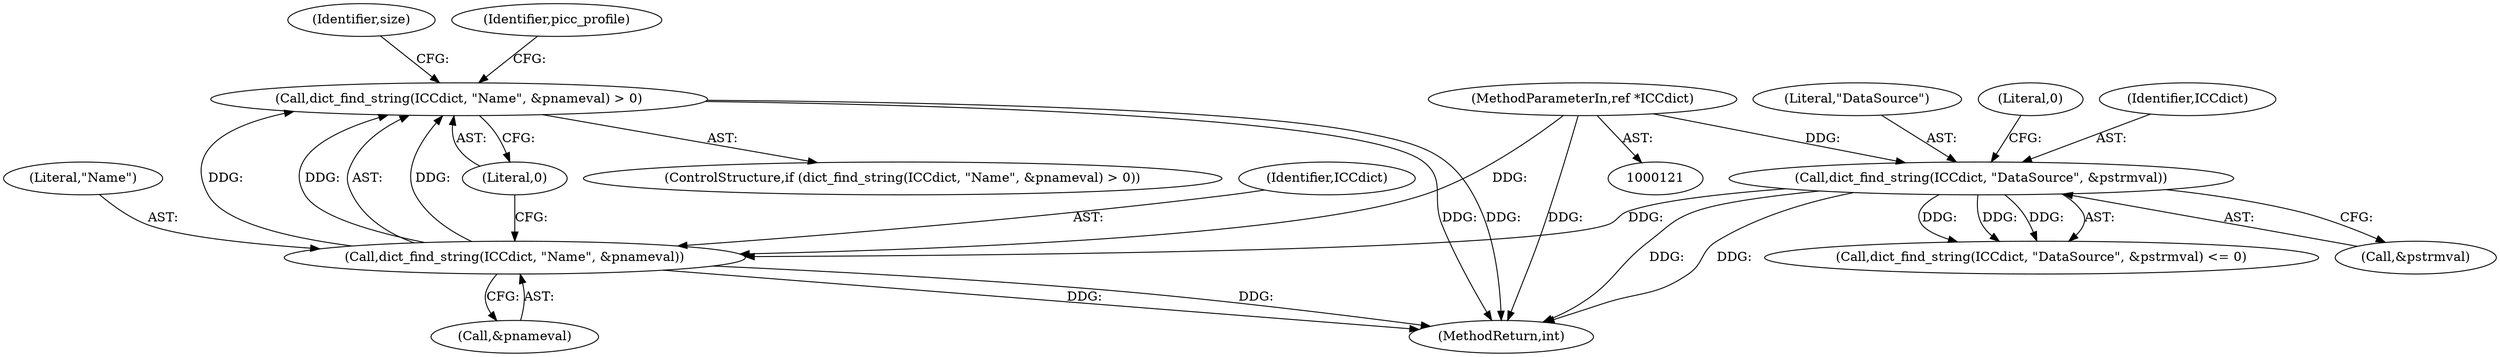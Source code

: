 digraph "1_ghostscript_67d760ab775dae4efe803b5944b0439aa3c0b04a@del" {
"1000178" [label="(Call,dict_find_string(ICCdict, \"Name\", &pnameval) > 0)"];
"1000179" [label="(Call,dict_find_string(ICCdict, \"Name\", &pnameval))"];
"1000149" [label="(Call,dict_find_string(ICCdict, \"DataSource\", &pstrmval))"];
"1000124" [label="(MethodParameterIn,ref *ICCdict)"];
"1000182" [label="(Call,&pnameval)"];
"1000188" [label="(Identifier,size)"];
"1000177" [label="(ControlStructure,if (dict_find_string(ICCdict, \"Name\", &pnameval) > 0))"];
"1000181" [label="(Literal,\"Name\")"];
"1000178" [label="(Call,dict_find_string(ICCdict, \"Name\", &pnameval) > 0)"];
"1000124" [label="(MethodParameterIn,ref *ICCdict)"];
"1000184" [label="(Literal,0)"];
"1000148" [label="(Call,dict_find_string(ICCdict, \"DataSource\", &pstrmval) <= 0)"];
"1000154" [label="(Literal,0)"];
"1000149" [label="(Call,dict_find_string(ICCdict, \"DataSource\", &pstrmval))"];
"1000152" [label="(Call,&pstrmval)"];
"1000179" [label="(Call,dict_find_string(ICCdict, \"Name\", &pnameval))"];
"1000150" [label="(Identifier,ICCdict)"];
"1000151" [label="(Literal,\"DataSource\")"];
"1000585" [label="(MethodReturn,int)"];
"1000180" [label="(Identifier,ICCdict)"];
"1000258" [label="(Identifier,picc_profile)"];
"1000178" -> "1000177"  [label="AST: "];
"1000178" -> "1000184"  [label="CFG: "];
"1000179" -> "1000178"  [label="AST: "];
"1000184" -> "1000178"  [label="AST: "];
"1000188" -> "1000178"  [label="CFG: "];
"1000258" -> "1000178"  [label="CFG: "];
"1000178" -> "1000585"  [label="DDG: "];
"1000178" -> "1000585"  [label="DDG: "];
"1000179" -> "1000178"  [label="DDG: "];
"1000179" -> "1000178"  [label="DDG: "];
"1000179" -> "1000178"  [label="DDG: "];
"1000179" -> "1000182"  [label="CFG: "];
"1000180" -> "1000179"  [label="AST: "];
"1000181" -> "1000179"  [label="AST: "];
"1000182" -> "1000179"  [label="AST: "];
"1000184" -> "1000179"  [label="CFG: "];
"1000179" -> "1000585"  [label="DDG: "];
"1000179" -> "1000585"  [label="DDG: "];
"1000149" -> "1000179"  [label="DDG: "];
"1000124" -> "1000179"  [label="DDG: "];
"1000149" -> "1000148"  [label="AST: "];
"1000149" -> "1000152"  [label="CFG: "];
"1000150" -> "1000149"  [label="AST: "];
"1000151" -> "1000149"  [label="AST: "];
"1000152" -> "1000149"  [label="AST: "];
"1000154" -> "1000149"  [label="CFG: "];
"1000149" -> "1000585"  [label="DDG: "];
"1000149" -> "1000585"  [label="DDG: "];
"1000149" -> "1000148"  [label="DDG: "];
"1000149" -> "1000148"  [label="DDG: "];
"1000149" -> "1000148"  [label="DDG: "];
"1000124" -> "1000149"  [label="DDG: "];
"1000124" -> "1000121"  [label="AST: "];
"1000124" -> "1000585"  [label="DDG: "];
}
